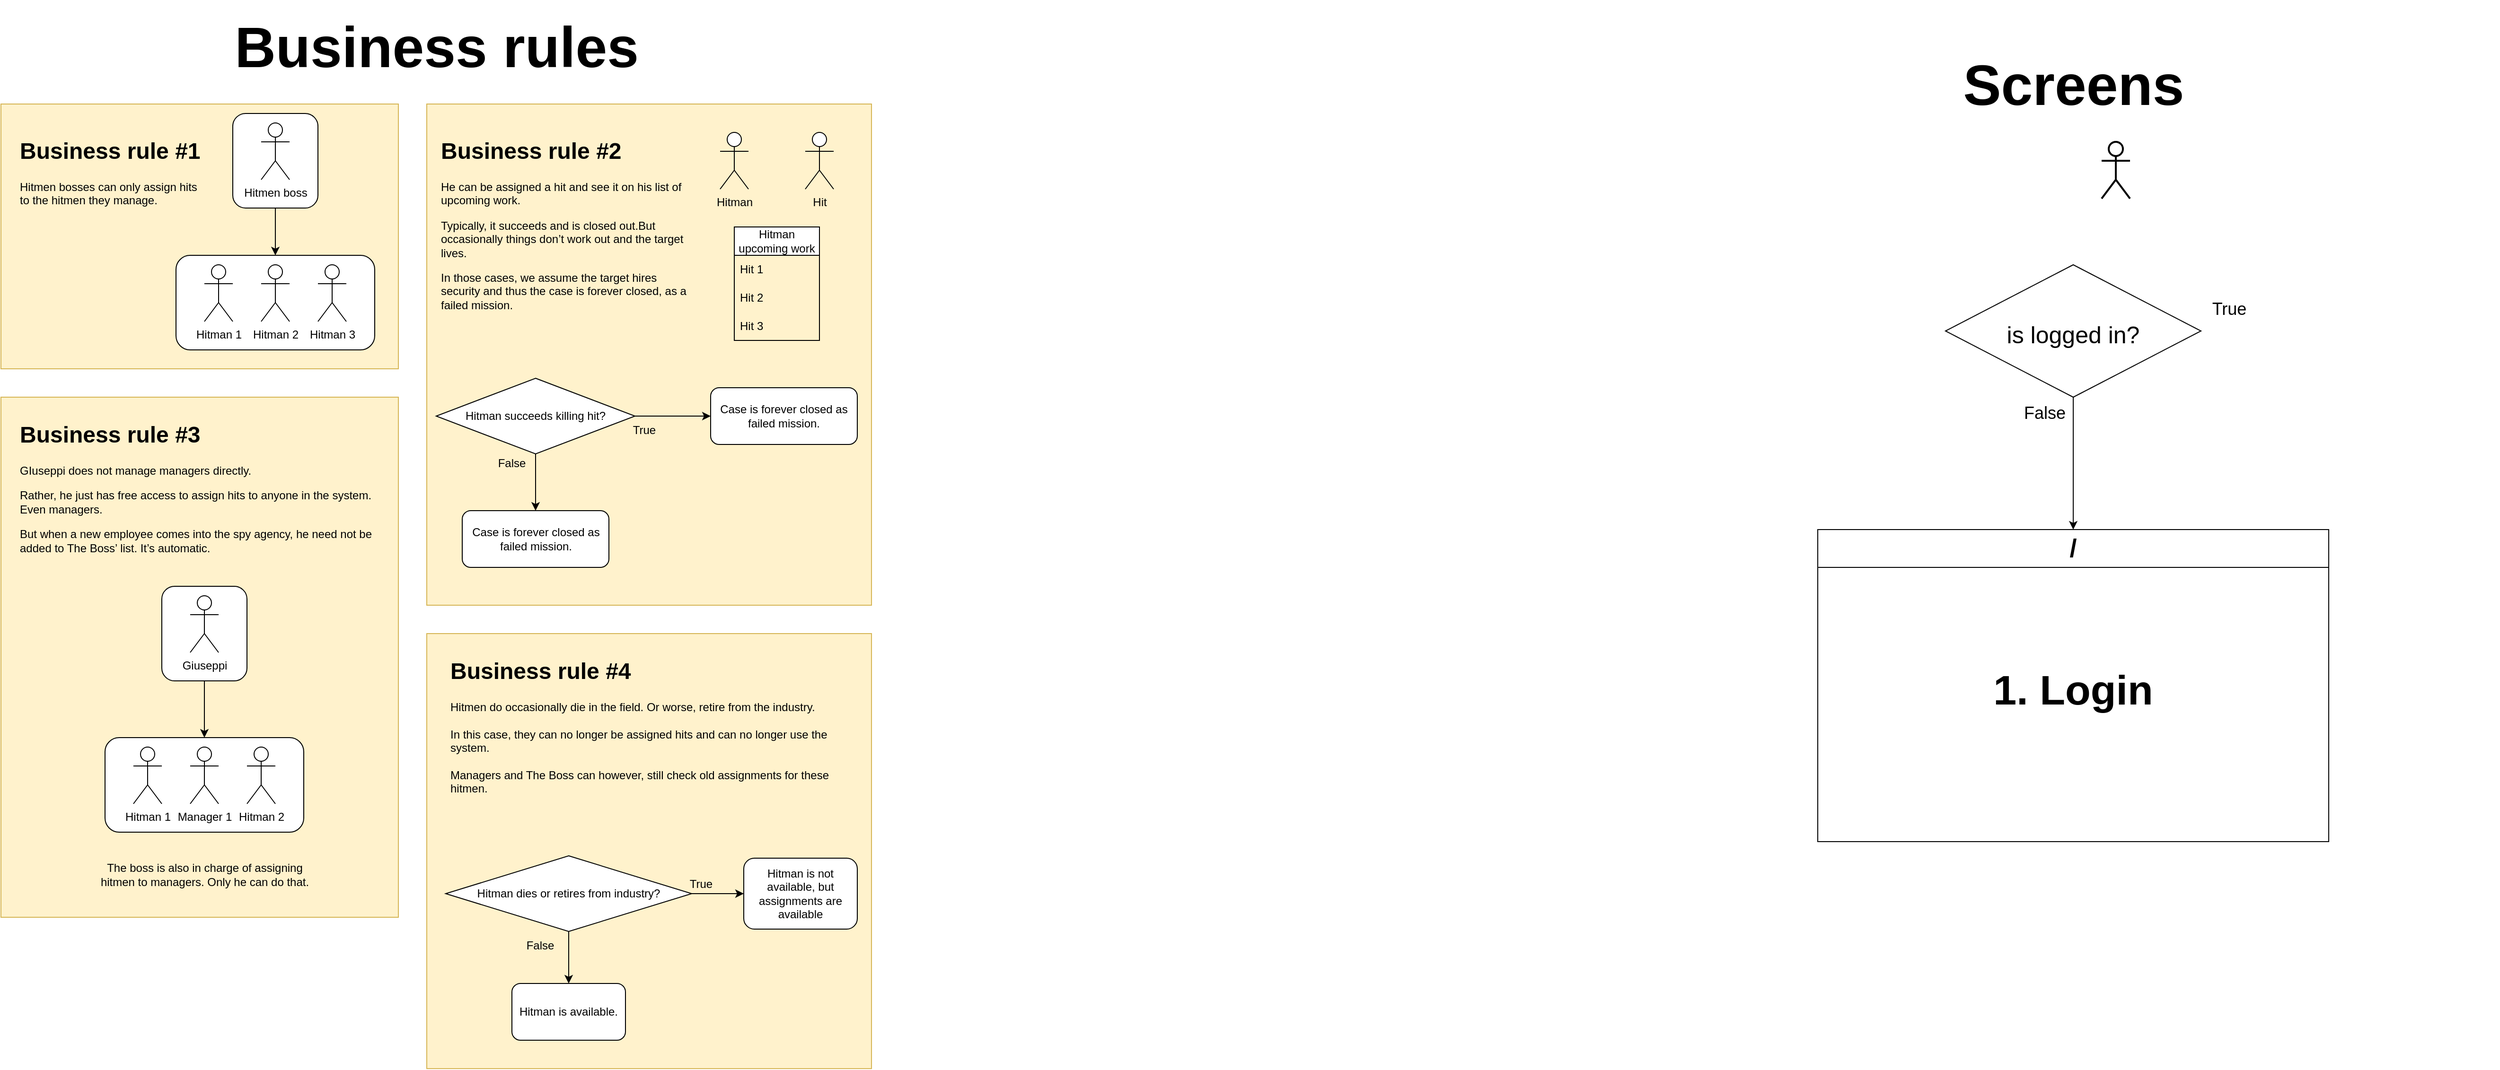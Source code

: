 <mxfile version="20.7.4" type="device"><diagram id="ba3Sa4NGPE3IotVeCfDl" name="Page-1"><mxGraphModel dx="2607" dy="2545" grid="1" gridSize="10" guides="1" tooltips="1" connect="1" arrows="1" fold="1" page="1" pageScale="1" pageWidth="850" pageHeight="1100" math="0" shadow="0"><root><mxCell id="0"/><mxCell id="1" parent="0"/><mxCell id="OkjkVUkXieI798WmFJfI-43" value="" style="group" vertex="1" connectable="0" parent="1"><mxGeometry x="20" y="20" width="420" height="280" as="geometry"/></mxCell><mxCell id="OkjkVUkXieI798WmFJfI-42" value="" style="rounded=0;whiteSpace=wrap;html=1;fillColor=#fff2cc;strokeColor=#d6b656;" vertex="1" parent="OkjkVUkXieI798WmFJfI-43"><mxGeometry width="420" height="280" as="geometry"/></mxCell><mxCell id="OkjkVUkXieI798WmFJfI-31" value="" style="group" vertex="1" connectable="0" parent="OkjkVUkXieI798WmFJfI-43"><mxGeometry x="185" y="160" width="210" height="100" as="geometry"/></mxCell><mxCell id="OkjkVUkXieI798WmFJfI-29" value="" style="rounded=1;whiteSpace=wrap;html=1;" vertex="1" parent="OkjkVUkXieI798WmFJfI-31"><mxGeometry width="210" height="100" as="geometry"/></mxCell><mxCell id="OkjkVUkXieI798WmFJfI-25" value="Hitman 1" style="shape=umlActor;verticalLabelPosition=bottom;verticalAlign=top;html=1;outlineConnect=0;" vertex="1" parent="OkjkVUkXieI798WmFJfI-31"><mxGeometry x="30" y="10" width="30" height="60" as="geometry"/></mxCell><mxCell id="OkjkVUkXieI798WmFJfI-26" value="Hitman 2" style="shape=umlActor;verticalLabelPosition=bottom;verticalAlign=top;html=1;outlineConnect=0;" vertex="1" parent="OkjkVUkXieI798WmFJfI-31"><mxGeometry x="90" y="10" width="30" height="60" as="geometry"/></mxCell><mxCell id="OkjkVUkXieI798WmFJfI-27" value="Hitman 3" style="shape=umlActor;verticalLabelPosition=bottom;verticalAlign=top;html=1;outlineConnect=0;" vertex="1" parent="OkjkVUkXieI798WmFJfI-31"><mxGeometry x="150" y="10" width="30" height="60" as="geometry"/></mxCell><mxCell id="OkjkVUkXieI798WmFJfI-34" value="" style="group" vertex="1" connectable="0" parent="OkjkVUkXieI798WmFJfI-43"><mxGeometry x="245" y="10" width="90" height="100" as="geometry"/></mxCell><mxCell id="OkjkVUkXieI798WmFJfI-33" value="" style="rounded=1;whiteSpace=wrap;html=1;" vertex="1" parent="OkjkVUkXieI798WmFJfI-34"><mxGeometry width="90" height="100" as="geometry"/></mxCell><mxCell id="OkjkVUkXieI798WmFJfI-24" value="Hitmen boss" style="shape=umlActor;verticalLabelPosition=bottom;verticalAlign=top;html=1;outlineConnect=0;" vertex="1" parent="OkjkVUkXieI798WmFJfI-34"><mxGeometry x="30" y="10" width="30" height="60" as="geometry"/></mxCell><mxCell id="OkjkVUkXieI798WmFJfI-35" style="edgeStyle=orthogonalEdgeStyle;rounded=0;orthogonalLoop=1;jettySize=auto;html=1;entryX=0.5;entryY=0;entryDx=0;entryDy=0;" edge="1" parent="OkjkVUkXieI798WmFJfI-43" source="OkjkVUkXieI798WmFJfI-33" target="OkjkVUkXieI798WmFJfI-29"><mxGeometry relative="1" as="geometry"/></mxCell><mxCell id="OkjkVUkXieI798WmFJfI-38" value="&lt;h1&gt;Business rule #1&lt;br&gt;&lt;/h1&gt;&lt;p&gt;Hitmen bosses can only assign hits to the hitmen they manage.&lt;/p&gt;" style="text;html=1;strokeColor=none;fillColor=none;spacing=5;spacingTop=-20;whiteSpace=wrap;overflow=hidden;rounded=0;" vertex="1" parent="OkjkVUkXieI798WmFJfI-43"><mxGeometry x="15" y="30" width="200" height="90" as="geometry"/></mxCell><mxCell id="OkjkVUkXieI798WmFJfI-57" value="" style="rounded=0;whiteSpace=wrap;html=1;fillColor=#fff2cc;strokeColor=#d6b656;movable=0;resizable=0;rotatable=0;deletable=0;editable=0;connectable=0;" vertex="1" parent="1"><mxGeometry x="470" y="20" width="470" height="530" as="geometry"/></mxCell><mxCell id="OkjkVUkXieI798WmFJfI-67" value="&lt;h1&gt;Business rule #2&lt;br&gt;&lt;/h1&gt;&lt;p&gt;He can be assigned a hit and see it on his list of&lt;br&gt;upcoming work. &lt;br&gt;&lt;/p&gt;&lt;p&gt;Typically, it succeeds and is closed out.But occasionally things don’t work out and the target lives.&lt;/p&gt;&lt;p&gt;In those cases, we assume the target hires&lt;br&gt;security and thus the case is forever closed, as a failed mission.&lt;/p&gt;" style="text;html=1;strokeColor=none;fillColor=none;spacing=5;spacingTop=-20;whiteSpace=wrap;overflow=hidden;rounded=0;" vertex="1" parent="1"><mxGeometry x="480" y="50" width="270" height="210" as="geometry"/></mxCell><mxCell id="OkjkVUkXieI798WmFJfI-17" style="edgeStyle=orthogonalEdgeStyle;rounded=0;orthogonalLoop=1;jettySize=auto;html=1;" edge="1" parent="1" source="OkjkVUkXieI798WmFJfI-12" target="OkjkVUkXieI798WmFJfI-16"><mxGeometry relative="1" as="geometry"/></mxCell><mxCell id="OkjkVUkXieI798WmFJfI-21" style="edgeStyle=orthogonalEdgeStyle;rounded=0;orthogonalLoop=1;jettySize=auto;html=1;" edge="1" parent="1" source="OkjkVUkXieI798WmFJfI-12" target="OkjkVUkXieI798WmFJfI-20"><mxGeometry relative="1" as="geometry"/></mxCell><mxCell id="OkjkVUkXieI798WmFJfI-12" value="Hitman succeeds killing hit?" style="rhombus;whiteSpace=wrap;html=1;" vertex="1" parent="1"><mxGeometry x="480" y="310" width="210" height="80" as="geometry"/></mxCell><mxCell id="OkjkVUkXieI798WmFJfI-16" value="Case is forever closed as failed mission." style="rounded=1;whiteSpace=wrap;html=1;" vertex="1" parent="1"><mxGeometry x="507.5" y="450" width="155" height="60" as="geometry"/></mxCell><mxCell id="OkjkVUkXieI798WmFJfI-18" value="False" style="text;html=1;strokeColor=none;fillColor=none;align=center;verticalAlign=middle;whiteSpace=wrap;rounded=0;" vertex="1" parent="1"><mxGeometry x="540" y="390" width="40" height="20" as="geometry"/></mxCell><mxCell id="OkjkVUkXieI798WmFJfI-19" value="True" style="text;html=1;strokeColor=none;fillColor=none;align=center;verticalAlign=middle;whiteSpace=wrap;rounded=0;" vertex="1" parent="1"><mxGeometry x="680" y="360" width="40" height="10" as="geometry"/></mxCell><mxCell id="OkjkVUkXieI798WmFJfI-20" value="Case is forever closed as failed mission." style="rounded=1;whiteSpace=wrap;html=1;" vertex="1" parent="1"><mxGeometry x="770" y="320" width="155" height="60" as="geometry"/></mxCell><mxCell id="OkjkVUkXieI798WmFJfI-69" value="" style="group" vertex="1" connectable="0" parent="1"><mxGeometry x="780" y="50" width="120" height="220" as="geometry"/></mxCell><mxCell id="OkjkVUkXieI798WmFJfI-6" value="Hitman upcoming work" style="swimlane;fontStyle=0;childLayout=stackLayout;horizontal=1;startSize=30;horizontalStack=0;resizeParent=1;resizeParentMax=0;resizeLast=0;collapsible=1;marginBottom=0;whiteSpace=wrap;html=1;" vertex="1" parent="OkjkVUkXieI798WmFJfI-69"><mxGeometry x="15" y="100" width="90" height="120" as="geometry"><mxRectangle x="410" y="170" width="120" height="30" as="alternateBounds"/></mxGeometry></mxCell><mxCell id="OkjkVUkXieI798WmFJfI-7" value="Hit 1" style="text;strokeColor=none;fillColor=none;align=left;verticalAlign=middle;spacingLeft=4;spacingRight=4;overflow=hidden;points=[[0,0.5],[1,0.5]];portConstraint=eastwest;rotatable=0;whiteSpace=wrap;html=1;" vertex="1" parent="OkjkVUkXieI798WmFJfI-6"><mxGeometry y="30" width="90" height="30" as="geometry"/></mxCell><mxCell id="OkjkVUkXieI798WmFJfI-8" value="Hit 2" style="text;strokeColor=none;fillColor=none;align=left;verticalAlign=middle;spacingLeft=4;spacingRight=4;overflow=hidden;points=[[0,0.5],[1,0.5]];portConstraint=eastwest;rotatable=0;whiteSpace=wrap;html=1;" vertex="1" parent="OkjkVUkXieI798WmFJfI-6"><mxGeometry y="60" width="90" height="30" as="geometry"/></mxCell><mxCell id="OkjkVUkXieI798WmFJfI-9" value="Hit 3" style="text;strokeColor=none;fillColor=none;align=left;verticalAlign=middle;spacingLeft=4;spacingRight=4;overflow=hidden;points=[[0,0.5],[1,0.5]];portConstraint=eastwest;rotatable=0;whiteSpace=wrap;html=1;" vertex="1" parent="OkjkVUkXieI798WmFJfI-6"><mxGeometry y="90" width="90" height="30" as="geometry"/></mxCell><mxCell id="OkjkVUkXieI798WmFJfI-68" value="" style="group" vertex="1" connectable="0" parent="OkjkVUkXieI798WmFJfI-69"><mxGeometry width="120" height="60" as="geometry"/></mxCell><mxCell id="OkjkVUkXieI798WmFJfI-1" value="Hitman" style="shape=umlActor;verticalLabelPosition=bottom;verticalAlign=top;html=1;outlineConnect=0;" vertex="1" parent="OkjkVUkXieI798WmFJfI-68"><mxGeometry width="30" height="60" as="geometry"/></mxCell><mxCell id="OkjkVUkXieI798WmFJfI-13" value="Hit" style="shape=umlActor;verticalLabelPosition=bottom;verticalAlign=top;html=1;outlineConnect=0;" vertex="1" parent="OkjkVUkXieI798WmFJfI-68"><mxGeometry x="90" width="30" height="60" as="geometry"/></mxCell><mxCell id="OkjkVUkXieI798WmFJfI-15" value="" style="shape=image;html=1;verticalAlign=top;verticalLabelPosition=bottom;labelBackgroundColor=#ffffff;imageAspect=0;aspect=fixed;image=https://cdn0.iconfinder.com/data/icons/security-double-color-red-and-black-vol-2/52/gun__pistol__weapon__security-128.png" vertex="1" parent="OkjkVUkXieI798WmFJfI-68"><mxGeometry x="46" y="10" width="29" height="29" as="geometry"/></mxCell><mxCell id="OkjkVUkXieI798WmFJfI-72" value="" style="rounded=0;whiteSpace=wrap;html=1;fillColor=#fff2cc;strokeColor=#d6b656;" vertex="1" parent="1"><mxGeometry x="20" y="330" width="420" height="550" as="geometry"/></mxCell><mxCell id="OkjkVUkXieI798WmFJfI-82" value="&lt;h1&gt;Business rule #3&lt;br&gt;&lt;/h1&gt;&lt;p&gt;GIuseppi does not manage managers directly.&lt;/p&gt;&lt;p&gt;Rather, he just has free access to assign hits to anyone in the system. Even managers.&lt;/p&gt;&lt;p&gt;But when a new employee comes into the spy agency, he need not be added to The Boss’ list. It’s automatic.&lt;/p&gt;" style="text;html=1;strokeColor=none;fillColor=none;spacing=5;spacingTop=-20;whiteSpace=wrap;overflow=hidden;rounded=0;" vertex="1" parent="1"><mxGeometry x="35" y="350" width="385" height="160.71" as="geometry"/></mxCell><mxCell id="OkjkVUkXieI798WmFJfI-83" value="" style="group" vertex="1" connectable="0" parent="1"><mxGeometry x="130" y="690" width="210" height="100" as="geometry"/></mxCell><mxCell id="OkjkVUkXieI798WmFJfI-84" value="" style="rounded=1;whiteSpace=wrap;html=1;" vertex="1" parent="OkjkVUkXieI798WmFJfI-83"><mxGeometry width="210" height="100" as="geometry"/></mxCell><mxCell id="OkjkVUkXieI798WmFJfI-85" value="Hitman 1" style="shape=umlActor;verticalLabelPosition=bottom;verticalAlign=top;html=1;outlineConnect=0;" vertex="1" parent="OkjkVUkXieI798WmFJfI-83"><mxGeometry x="30" y="10" width="30" height="60" as="geometry"/></mxCell><mxCell id="OkjkVUkXieI798WmFJfI-86" value="Manager 1" style="shape=umlActor;verticalLabelPosition=bottom;verticalAlign=top;html=1;outlineConnect=0;" vertex="1" parent="OkjkVUkXieI798WmFJfI-83"><mxGeometry x="90" y="10" width="30" height="60" as="geometry"/></mxCell><mxCell id="OkjkVUkXieI798WmFJfI-87" value="Hitman 2" style="shape=umlActor;verticalLabelPosition=bottom;verticalAlign=top;html=1;outlineConnect=0;" vertex="1" parent="OkjkVUkXieI798WmFJfI-83"><mxGeometry x="150" y="10" width="30" height="60" as="geometry"/></mxCell><mxCell id="OkjkVUkXieI798WmFJfI-88" value="" style="group" vertex="1" connectable="0" parent="1"><mxGeometry x="190" y="530" width="90" height="100" as="geometry"/></mxCell><mxCell id="OkjkVUkXieI798WmFJfI-89" value="" style="rounded=1;whiteSpace=wrap;html=1;" vertex="1" parent="OkjkVUkXieI798WmFJfI-88"><mxGeometry width="90" height="100" as="geometry"/></mxCell><mxCell id="OkjkVUkXieI798WmFJfI-90" value="Giuseppi" style="shape=umlActor;verticalLabelPosition=bottom;verticalAlign=top;html=1;outlineConnect=0;" vertex="1" parent="OkjkVUkXieI798WmFJfI-88"><mxGeometry x="30" y="10" width="30" height="60" as="geometry"/></mxCell><mxCell id="OkjkVUkXieI798WmFJfI-92" style="edgeStyle=orthogonalEdgeStyle;rounded=0;orthogonalLoop=1;jettySize=auto;html=1;entryX=0.5;entryY=0;entryDx=0;entryDy=0;" edge="1" parent="1" source="OkjkVUkXieI798WmFJfI-89" target="OkjkVUkXieI798WmFJfI-84"><mxGeometry relative="1" as="geometry"/></mxCell><mxCell id="OkjkVUkXieI798WmFJfI-93" value="The boss is also in charge of assigning hitmen to managers. Only he can do that." style="text;html=1;strokeColor=none;fillColor=none;align=center;verticalAlign=middle;whiteSpace=wrap;rounded=0;" vertex="1" parent="1"><mxGeometry x="112.5" y="820" width="245" height="30" as="geometry"/></mxCell><mxCell id="OkjkVUkXieI798WmFJfI-94" value="" style="rounded=0;whiteSpace=wrap;html=1;fillColor=#fff2cc;strokeColor=#d6b656;movable=1;resizable=1;rotatable=1;deletable=1;editable=1;connectable=1;" vertex="1" parent="1"><mxGeometry x="470" y="580" width="470" height="460" as="geometry"/></mxCell><mxCell id="OkjkVUkXieI798WmFJfI-95" value="&lt;h1&gt;Business rule #4&lt;br&gt;&lt;/h1&gt;&lt;div&gt;Hitmen do occasionally die in the field. Or worse, retire from the industry.&lt;/div&gt;&lt;div&gt;&lt;br&gt;&lt;/div&gt;In this case, they can no longer be assigned hits and can no longer use the system.&lt;br&gt;&lt;div&gt;&lt;br&gt;&lt;/div&gt;&lt;div&gt;Managers and The Boss can however, still check old assignments for these hitmen.&lt;/div&gt;" style="text;html=1;strokeColor=none;fillColor=none;spacing=5;spacingTop=-20;whiteSpace=wrap;overflow=hidden;rounded=0;" vertex="1" parent="1"><mxGeometry x="490" y="600" width="430" height="180" as="geometry"/></mxCell><mxCell id="OkjkVUkXieI798WmFJfI-99" style="edgeStyle=orthogonalEdgeStyle;rounded=0;orthogonalLoop=1;jettySize=auto;html=1;entryX=0;entryY=0.5;entryDx=0;entryDy=0;" edge="1" parent="1" source="OkjkVUkXieI798WmFJfI-97" target="OkjkVUkXieI798WmFJfI-98"><mxGeometry relative="1" as="geometry"/></mxCell><mxCell id="OkjkVUkXieI798WmFJfI-101" style="edgeStyle=orthogonalEdgeStyle;rounded=0;orthogonalLoop=1;jettySize=auto;html=1;" edge="1" parent="1" source="OkjkVUkXieI798WmFJfI-97" target="OkjkVUkXieI798WmFJfI-100"><mxGeometry relative="1" as="geometry"/></mxCell><mxCell id="OkjkVUkXieI798WmFJfI-97" value="Hitman dies or retires from industry?" style="rhombus;whiteSpace=wrap;html=1;" vertex="1" parent="1"><mxGeometry x="490" y="815" width="260" height="80" as="geometry"/></mxCell><mxCell id="OkjkVUkXieI798WmFJfI-98" value="Hitman is not available, but assignments are available" style="rounded=1;whiteSpace=wrap;html=1;" vertex="1" parent="1"><mxGeometry x="805" y="817.5" width="120" height="75" as="geometry"/></mxCell><mxCell id="OkjkVUkXieI798WmFJfI-100" value="Hitman is available." style="rounded=1;whiteSpace=wrap;html=1;" vertex="1" parent="1"><mxGeometry x="560" y="950" width="120" height="60" as="geometry"/></mxCell><mxCell id="OkjkVUkXieI798WmFJfI-102" value="True" style="text;html=1;strokeColor=none;fillColor=none;align=center;verticalAlign=middle;whiteSpace=wrap;rounded=0;" vertex="1" parent="1"><mxGeometry x="740" y="840" width="40" height="10" as="geometry"/></mxCell><mxCell id="OkjkVUkXieI798WmFJfI-103" value="False" style="text;html=1;strokeColor=none;fillColor=none;align=center;verticalAlign=middle;whiteSpace=wrap;rounded=0;" vertex="1" parent="1"><mxGeometry x="570" y="900" width="40" height="20" as="geometry"/></mxCell><mxCell id="OkjkVUkXieI798WmFJfI-104" value="&lt;font style=&quot;font-size: 60px;&quot;&gt;Business rules&lt;/font&gt;" style="text;strokeColor=none;fillColor=none;html=1;fontSize=24;fontStyle=1;verticalAlign=middle;align=center;strokeWidth=6;" vertex="1" parent="1"><mxGeometry x="30" y="-90" width="900" height="100" as="geometry"/></mxCell><mxCell id="OkjkVUkXieI798WmFJfI-105" value="&lt;font style=&quot;font-size: 60px;&quot;&gt;Screens&lt;/font&gt;" style="text;strokeColor=none;fillColor=none;html=1;fontSize=24;fontStyle=1;verticalAlign=middle;align=center;strokeWidth=6;" vertex="1" parent="1"><mxGeometry x="1760" y="-50" width="900" height="100" as="geometry"/></mxCell><mxCell id="OkjkVUkXieI798WmFJfI-107" value="&lt;font style=&quot;font-size: 27px;&quot;&gt;/&lt;/font&gt;" style="swimlane;whiteSpace=wrap;html=1;strokeWidth=1;fontSize=14;startSize=40;" vertex="1" parent="1"><mxGeometry x="1940" y="470" width="540" height="330" as="geometry"/></mxCell><mxCell id="OkjkVUkXieI798WmFJfI-108" value="&lt;font size=&quot;1&quot;&gt;&lt;b&gt;&lt;font style=&quot;font-size: 44px;&quot;&gt;1. Login&lt;/font&gt;&lt;/b&gt;&lt;/font&gt;" style="text;html=1;strokeColor=none;fillColor=none;align=center;verticalAlign=middle;whiteSpace=wrap;rounded=0;strokeWidth=6;fontSize=14;" vertex="1" parent="OkjkVUkXieI798WmFJfI-107"><mxGeometry x="140" y="140" width="260" height="60" as="geometry"/></mxCell><mxCell id="OkjkVUkXieI798WmFJfI-109" value="" style="shape=umlActor;verticalLabelPosition=bottom;verticalAlign=top;html=1;outlineConnect=0;strokeWidth=2;fontSize=44;fontStyle=0" vertex="1" parent="1"><mxGeometry x="2240" y="60" width="30" height="60" as="geometry"/></mxCell><mxCell id="OkjkVUkXieI798WmFJfI-116" style="edgeStyle=orthogonalEdgeStyle;rounded=0;orthogonalLoop=1;jettySize=auto;html=1;entryX=0.5;entryY=0;entryDx=0;entryDy=0;fontSize=18;" edge="1" parent="1" source="OkjkVUkXieI798WmFJfI-111" target="OkjkVUkXieI798WmFJfI-107"><mxGeometry relative="1" as="geometry"/></mxCell><mxCell id="OkjkVUkXieI798WmFJfI-111" value="&lt;p style=&quot;line-height: 50%;&quot;&gt;&lt;font style=&quot;font-size: 25px;&quot;&gt;is logged in?&lt;br&gt;&lt;/font&gt;&lt;/p&gt;" style="rhombus;whiteSpace=wrap;html=1;strokeWidth=1;fontSize=44;" vertex="1" parent="1"><mxGeometry x="2075" y="190" width="270" height="140" as="geometry"/></mxCell><mxCell id="OkjkVUkXieI798WmFJfI-114" value="&lt;font style=&quot;font-size: 18px;&quot;&gt;True&lt;/font&gt;" style="text;html=1;strokeColor=none;fillColor=none;align=center;verticalAlign=middle;whiteSpace=wrap;rounded=0;strokeWidth=2;fontSize=24;" vertex="1" parent="1"><mxGeometry x="2345" y="220" width="60" height="30" as="geometry"/></mxCell><mxCell id="OkjkVUkXieI798WmFJfI-115" value="&lt;font style=&quot;font-size: 18px;&quot;&gt;False&lt;/font&gt;" style="text;html=1;strokeColor=none;fillColor=none;align=center;verticalAlign=middle;whiteSpace=wrap;rounded=0;strokeWidth=2;fontSize=24;" vertex="1" parent="1"><mxGeometry x="2150" y="330" width="60" height="30" as="geometry"/></mxCell></root></mxGraphModel></diagram></mxfile>